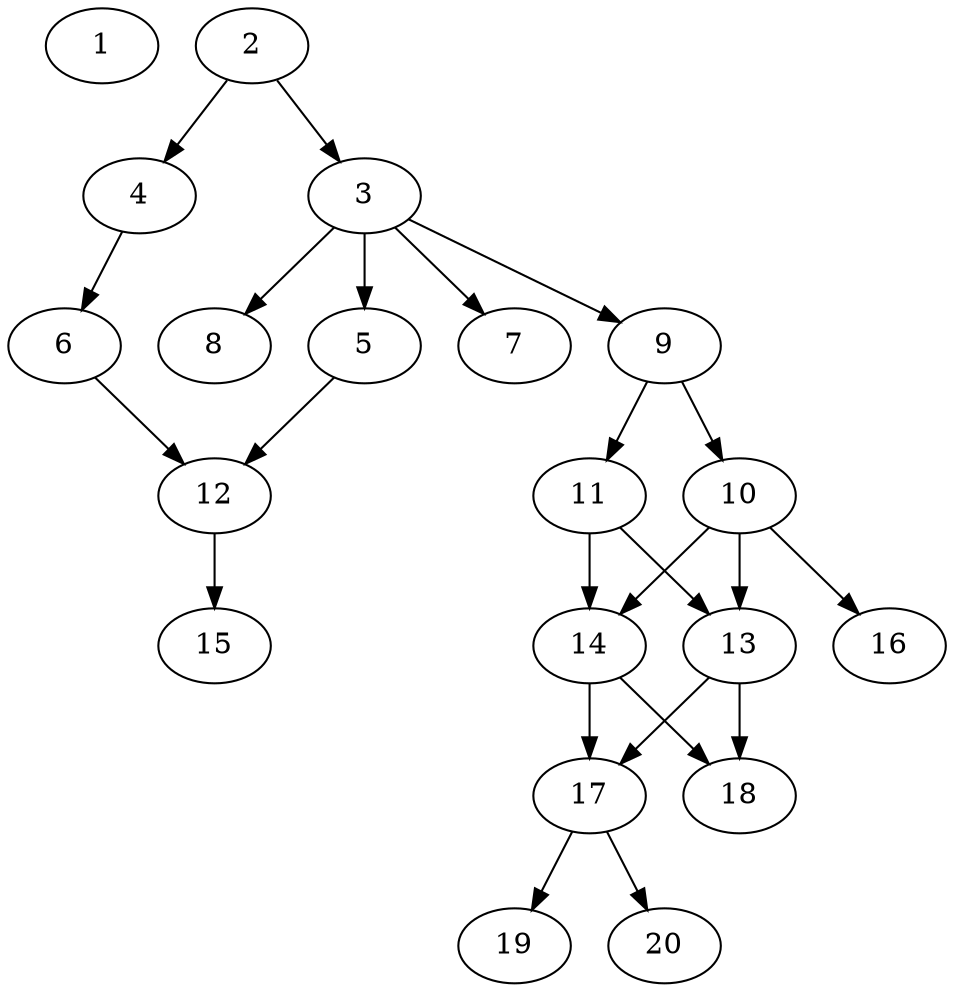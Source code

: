 // DAG automatically generated by daggen at Thu Oct  3 13:58:42 2019
// ./daggen --dot -n 20 --ccr 0.4 --fat 0.5 --regular 0.5 --density 0.5 --mindata 5242880 --maxdata 52428800 
digraph G {
  1 [size="74519040", alpha="0.15", expect_size="29807616"] 
  2 [size="105628160", alpha="0.16", expect_size="42251264"] 
  2 -> 3 [size ="42251264"]
  2 -> 4 [size ="42251264"]
  3 [size="64002560", alpha="0.00", expect_size="25601024"] 
  3 -> 5 [size ="25601024"]
  3 -> 7 [size ="25601024"]
  3 -> 8 [size ="25601024"]
  3 -> 9 [size ="25601024"]
  4 [size="110737920", alpha="0.01", expect_size="44295168"] 
  4 -> 6 [size ="44295168"]
  5 [size="37824000", alpha="0.10", expect_size="15129600"] 
  5 -> 12 [size ="15129600"]
  6 [size="55541760", alpha="0.18", expect_size="22216704"] 
  6 -> 12 [size ="22216704"]
  7 [size="111948800", alpha="0.07", expect_size="44779520"] 
  8 [size="84154880", alpha="0.02", expect_size="33661952"] 
  9 [size="91822080", alpha="0.17", expect_size="36728832"] 
  9 -> 10 [size ="36728832"]
  9 -> 11 [size ="36728832"]
  10 [size="21601280", alpha="0.01", expect_size="8640512"] 
  10 -> 13 [size ="8640512"]
  10 -> 14 [size ="8640512"]
  10 -> 16 [size ="8640512"]
  11 [size="78935040", alpha="0.18", expect_size="31574016"] 
  11 -> 13 [size ="31574016"]
  11 -> 14 [size ="31574016"]
  12 [size="46725120", alpha="0.01", expect_size="18690048"] 
  12 -> 15 [size ="18690048"]
  13 [size="24271360", alpha="0.20", expect_size="9708544"] 
  13 -> 17 [size ="9708544"]
  13 -> 18 [size ="9708544"]
  14 [size="26283520", alpha="0.07", expect_size="10513408"] 
  14 -> 17 [size ="10513408"]
  14 -> 18 [size ="10513408"]
  15 [size="32002560", alpha="0.14", expect_size="12801024"] 
  16 [size="93885440", alpha="0.10", expect_size="37554176"] 
  17 [size="83788800", alpha="0.04", expect_size="33515520"] 
  17 -> 19 [size ="33515520"]
  17 -> 20 [size ="33515520"]
  18 [size="123476480", alpha="0.20", expect_size="49390592"] 
  19 [size="16284160", alpha="0.15", expect_size="6513664"] 
  20 [size="117432320", alpha="0.01", expect_size="46972928"] 
}
